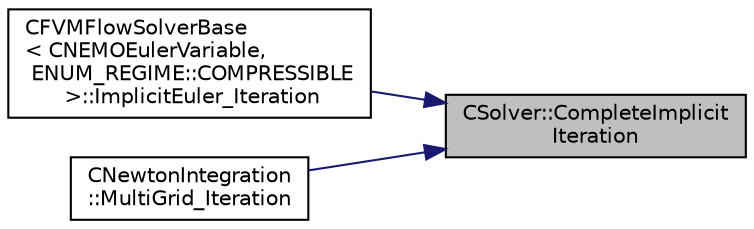 digraph "CSolver::CompleteImplicitIteration"
{
 // LATEX_PDF_SIZE
  edge [fontname="Helvetica",fontsize="10",labelfontname="Helvetica",labelfontsize="10"];
  node [fontname="Helvetica",fontsize="10",shape=record];
  rankdir="RL";
  Node1 [label="CSolver::CompleteImplicit\lIteration",height=0.2,width=0.4,color="black", fillcolor="grey75", style="filled", fontcolor="black",tooltip="A virtual member."];
  Node1 -> Node2 [dir="back",color="midnightblue",fontsize="10",style="solid",fontname="Helvetica"];
  Node2 [label="CFVMFlowSolverBase\l\< CNEMOEulerVariable,\l ENUM_REGIME::COMPRESSIBLE\l \>::ImplicitEuler_Iteration",height=0.2,width=0.4,color="black", fillcolor="white", style="filled",URL="$classCFVMFlowSolverBase.html#ae3dcd50af33a82348b11e50aa41f43a9",tooltip="Implementation of implicit Euler iteration."];
  Node1 -> Node3 [dir="back",color="midnightblue",fontsize="10",style="solid",fontname="Helvetica"];
  Node3 [label="CNewtonIntegration\l::MultiGrid_Iteration",height=0.2,width=0.4,color="black", fillcolor="white", style="filled",URL="$classCNewtonIntegration.html#a6ab239b0f89da6ee07869b0a192f316d",tooltip="This class overrides this method to make it a drop-in replacement for CMultigridIntegration."];
}
